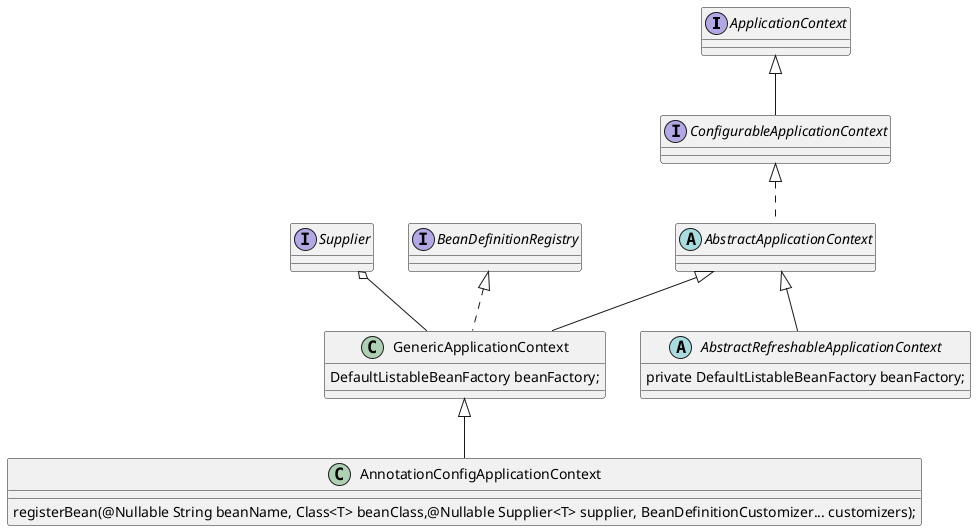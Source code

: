 @startuml

interface ApplicationContext{}
interface  ConfigurableApplicationContext{}
abstract class AbstractApplicationContext{}
class GenericApplicationContext{
DefaultListableBeanFactory beanFactory;
}
class AnnotationConfigApplicationContext{
registerBean(@Nullable String beanName, Class<T> beanClass,@Nullable Supplier<T> supplier, BeanDefinitionCustomizer... customizers);
}
GenericApplicationContext<|-- AnnotationConfigApplicationContext
abstract class AbstractRefreshableApplicationContext{
private DefaultListableBeanFactory beanFactory;
}
AbstractApplicationContext<|-- AbstractRefreshableApplicationContext


Supplier o-- GenericApplicationContext

ConfigurableApplicationContext <|.. AbstractApplicationContext

ApplicationContext<|-- ConfigurableApplicationContext

AbstractApplicationContext<|-- GenericApplicationContext
interface BeanDefinitionRegistry{}
interface Supplier{}
BeanDefinitionRegistry<|.. GenericApplicationContext

@enduml